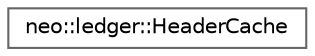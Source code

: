 digraph "Graphical Class Hierarchy"
{
 // LATEX_PDF_SIZE
  bgcolor="transparent";
  edge [fontname=Helvetica,fontsize=10,labelfontname=Helvetica,labelfontsize=10];
  node [fontname=Helvetica,fontsize=10,shape=box,height=0.2,width=0.4];
  rankdir="LR";
  Node0 [id="Node000000",label="neo::ledger::HeaderCache",height=0.2,width=0.4,color="grey40", fillcolor="white", style="filled",URL="$classneo_1_1ledger_1_1_header_cache.html",tooltip="Header cache for efficient blockchain header synchronization."];
}
